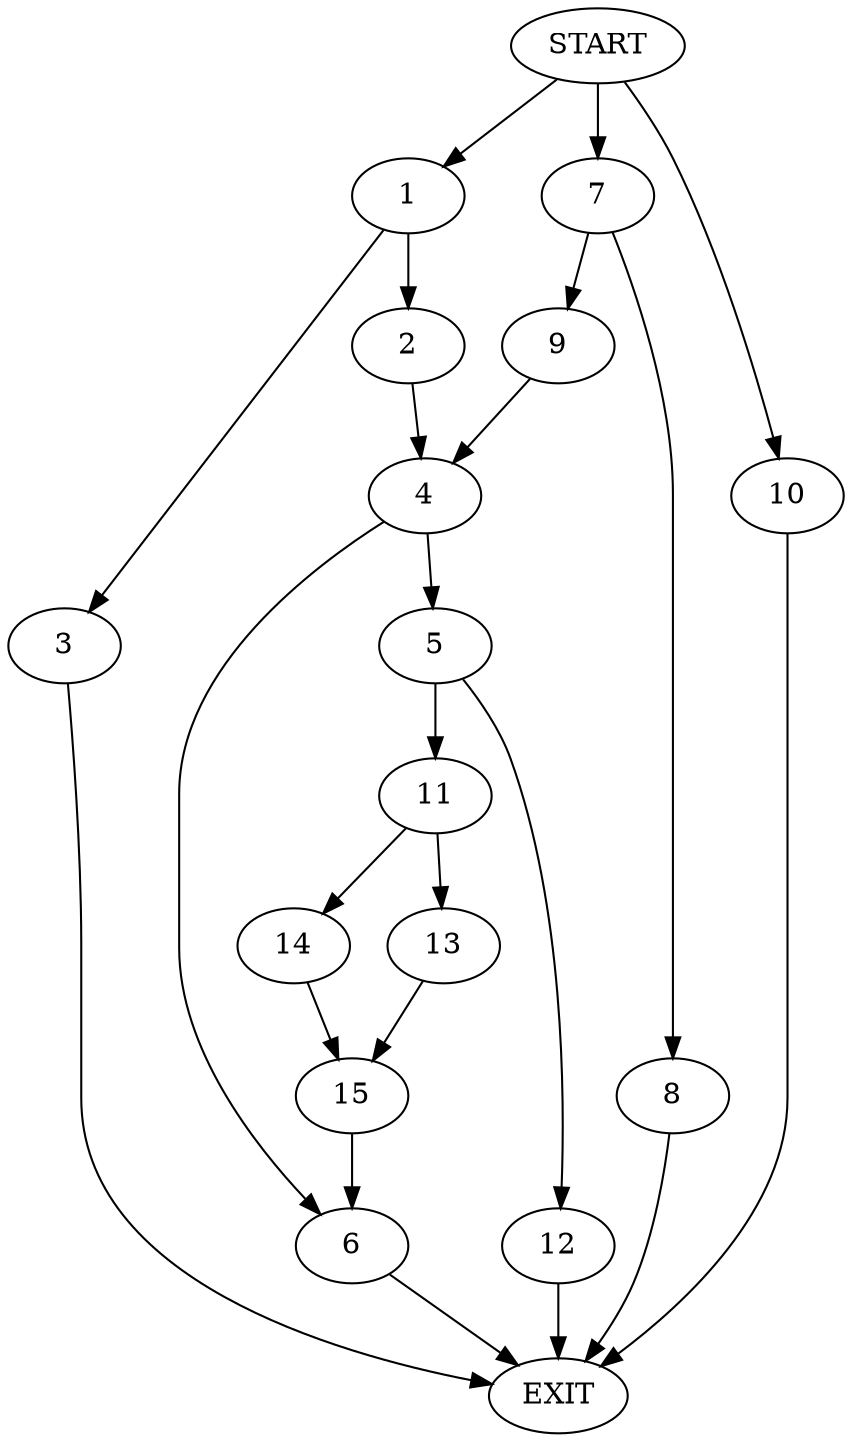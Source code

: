 digraph {
0 [label="START"]
16 [label="EXIT"]
0 -> 1
1 -> 2
1 -> 3
2 -> 4
3 -> 16
4 -> 5
4 -> 6
0 -> 7
7 -> 8
7 -> 9
9 -> 4
8 -> 16
0 -> 10
10 -> 16
5 -> 11
5 -> 12
6 -> 16
11 -> 13
11 -> 14
12 -> 16
14 -> 15
13 -> 15
15 -> 6
}

